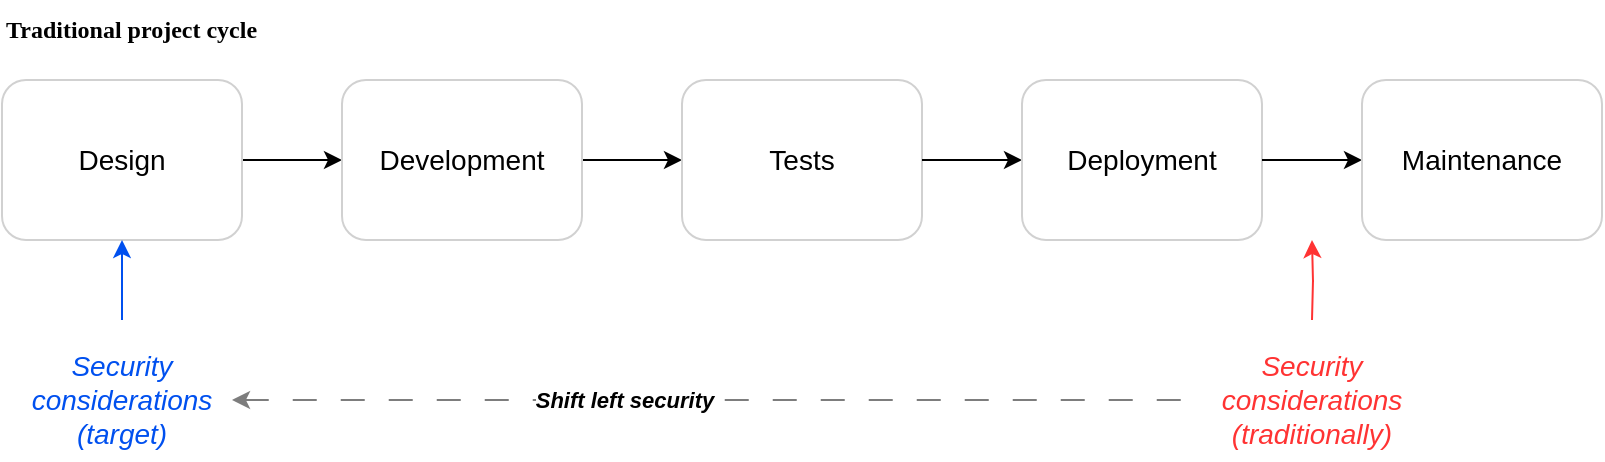 <mxfile version="20.8.10" type="device"><diagram name="Page-1" id="lJ_OvR0kaz3sT_6fS8va"><mxGraphModel dx="1036" dy="654" grid="1" gridSize="10" guides="1" tooltips="1" connect="1" arrows="1" fold="1" page="1" pageScale="1" pageWidth="827" pageHeight="1169" math="0" shadow="0"><root><mxCell id="0"/><mxCell id="1" parent="0"/><mxCell id="N94xR4_ykUDt0nl1vPM8-6" style="edgeStyle=orthogonalEdgeStyle;rounded=0;orthogonalLoop=1;jettySize=auto;html=1;exitX=0;exitY=0.5;exitDx=0;exitDy=0;entryX=1;entryY=0.5;entryDx=0;entryDy=0;startArrow=classic;startFill=1;endArrow=none;endFill=0;" parent="1" source="N94xR4_ykUDt0nl1vPM8-1" target="N94xR4_ykUDt0nl1vPM8-3" edge="1"><mxGeometry relative="1" as="geometry"/></mxCell><mxCell id="N94xR4_ykUDt0nl1vPM8-1" value="&lt;font style=&quot;font-size: 14px;&quot;&gt;Tests&lt;/font&gt;" style="rounded=1;whiteSpace=wrap;html=1;strokeColor=#D1D1D1;" parent="1" vertex="1"><mxGeometry x="500" y="240" width="120" height="80" as="geometry"/></mxCell><mxCell id="N94xR4_ykUDt0nl1vPM8-5" style="edgeStyle=orthogonalEdgeStyle;rounded=0;orthogonalLoop=1;jettySize=auto;html=1;exitX=0;exitY=0.5;exitDx=0;exitDy=0;startArrow=classic;startFill=1;endArrow=none;endFill=0;" parent="1" source="N94xR4_ykUDt0nl1vPM8-3" target="N94xR4_ykUDt0nl1vPM8-4" edge="1"><mxGeometry relative="1" as="geometry"/></mxCell><mxCell id="N94xR4_ykUDt0nl1vPM8-3" value="&lt;font style=&quot;font-size: 14px;&quot;&gt;Development&lt;/font&gt;" style="rounded=1;whiteSpace=wrap;html=1;strokeColor=#D1D1D1;" parent="1" vertex="1"><mxGeometry x="330" y="240" width="120" height="80" as="geometry"/></mxCell><mxCell id="N94xR4_ykUDt0nl1vPM8-4" value="&lt;font style=&quot;font-size: 14px;&quot;&gt;Design&lt;/font&gt;" style="rounded=1;whiteSpace=wrap;html=1;strokeColor=#D1D1D1;" parent="1" vertex="1"><mxGeometry x="160" y="240" width="120" height="80" as="geometry"/></mxCell><mxCell id="wpZN0TIPl9n892BKFNQl-1" style="edgeStyle=orthogonalEdgeStyle;rounded=0;orthogonalLoop=1;jettySize=auto;html=1;exitX=1;exitY=0.5;exitDx=0;exitDy=0;entryX=0;entryY=0.5;entryDx=0;entryDy=0;startArrow=classic;startFill=1;endArrow=none;endFill=0;dashed=1;dashPattern=12 12;strokeColor=#7D7D7D;" parent="1" source="N94xR4_ykUDt0nl1vPM8-12" target="uORLVVqt27Bk8K7Bx9wz-11" edge="1"><mxGeometry relative="1" as="geometry"/></mxCell><mxCell id="wpZN0TIPl9n892BKFNQl-2" value="&lt;p style=&quot;line-height: 140%;&quot;&gt;&lt;i&gt;&lt;b&gt;Shift left security&lt;/b&gt;&lt;/i&gt;&lt;/p&gt;" style="edgeLabel;html=1;align=center;verticalAlign=middle;resizable=0;points=[];" parent="wpZN0TIPl9n892BKFNQl-1" vertex="1" connectable="0"><mxGeometry x="-0.047" y="1" relative="1" as="geometry"><mxPoint x="-31" y="1" as="offset"/></mxGeometry></mxCell><mxCell id="N94xR4_ykUDt0nl1vPM8-12" value="&lt;font color=&quot;#0050ef&quot;&gt;&lt;i&gt;&lt;div&gt;Security considerations&lt;/div&gt;&lt;div&gt;(target)&lt;/div&gt;&lt;/i&gt;&lt;/font&gt;" style="text;html=1;strokeColor=none;fillColor=none;align=center;verticalAlign=middle;whiteSpace=wrap;rounded=0;fontSize=14;" parent="1" vertex="1"><mxGeometry x="165" y="370" width="110" height="60" as="geometry"/></mxCell><mxCell id="uORLVVqt27Bk8K7Bx9wz-1" style="edgeStyle=orthogonalEdgeStyle;rounded=0;orthogonalLoop=1;jettySize=auto;html=1;exitX=0;exitY=0.5;exitDx=0;exitDy=0;entryX=1;entryY=0.5;entryDx=0;entryDy=0;startArrow=classic;startFill=1;endArrow=none;endFill=0;" parent="1" source="uORLVVqt27Bk8K7Bx9wz-2" edge="1"><mxGeometry relative="1" as="geometry"><mxPoint x="620" y="280" as="targetPoint"/></mxGeometry></mxCell><mxCell id="uORLVVqt27Bk8K7Bx9wz-2" value="&lt;font style=&quot;font-size: 14px;&quot;&gt;Deployment&lt;/font&gt;" style="rounded=1;whiteSpace=wrap;html=1;strokeColor=#D1D1D1;" parent="1" vertex="1"><mxGeometry x="670" y="240" width="120" height="80" as="geometry"/></mxCell><mxCell id="uORLVVqt27Bk8K7Bx9wz-7" style="edgeStyle=orthogonalEdgeStyle;rounded=0;orthogonalLoop=1;jettySize=auto;html=1;exitX=0;exitY=0.5;exitDx=0;exitDy=0;entryX=1;entryY=0.5;entryDx=0;entryDy=0;startArrow=classic;startFill=1;endArrow=none;endFill=0;" parent="1" source="uORLVVqt27Bk8K7Bx9wz-8" edge="1"><mxGeometry relative="1" as="geometry"><mxPoint x="790" y="280" as="targetPoint"/></mxGeometry></mxCell><mxCell id="uORLVVqt27Bk8K7Bx9wz-8" value="&lt;font style=&quot;font-size: 14px;&quot;&gt;Maintenance&lt;/font&gt;" style="rounded=1;whiteSpace=wrap;html=1;strokeColor=#D1D1D1;" parent="1" vertex="1"><mxGeometry x="840" y="240" width="120" height="80" as="geometry"/></mxCell><mxCell id="uORLVVqt27Bk8K7Bx9wz-9" value="&lt;font face=&quot;Tahoma&quot;&gt;&lt;b&gt;Traditional project cycle&lt;/b&gt;&lt;/font&gt;" style="text;html=1;strokeColor=none;fillColor=none;align=left;verticalAlign=middle;whiteSpace=wrap;rounded=0;" parent="1" vertex="1"><mxGeometry x="160" y="200" width="400" height="30" as="geometry"/></mxCell><mxCell id="uORLVVqt27Bk8K7Bx9wz-10" style="edgeStyle=orthogonalEdgeStyle;rounded=0;orthogonalLoop=1;jettySize=auto;html=1;exitX=0.5;exitY=1;exitDx=0;exitDy=0;startArrow=classic;startFill=1;endArrow=none;endFill=0;strokeColor=#0050EF;" parent="1" source="N94xR4_ykUDt0nl1vPM8-4" edge="1"><mxGeometry relative="1" as="geometry"><mxPoint x="240" y="370" as="sourcePoint"/><mxPoint x="220" y="360" as="targetPoint"/></mxGeometry></mxCell><mxCell id="uORLVVqt27Bk8K7Bx9wz-11" value="&lt;font color=&quot;#ff3333&quot;&gt;&lt;i&gt;&lt;div&gt;Security considerations&lt;/div&gt;&lt;div&gt;(traditionally)&lt;/div&gt;&lt;/i&gt;&lt;/font&gt;" style="text;html=1;strokeColor=none;fillColor=none;align=center;verticalAlign=middle;whiteSpace=wrap;rounded=0;fontSize=14;" parent="1" vertex="1"><mxGeometry x="750" y="370" width="130" height="60" as="geometry"/></mxCell><mxCell id="uORLVVqt27Bk8K7Bx9wz-12" style="edgeStyle=orthogonalEdgeStyle;rounded=0;orthogonalLoop=1;jettySize=auto;html=1;exitX=0.5;exitY=1;exitDx=0;exitDy=0;startArrow=classic;startFill=1;endArrow=none;endFill=0;strokeColor=#FF3333;fontColor=#FF3333;" parent="1" edge="1"><mxGeometry relative="1" as="geometry"><mxPoint x="815" y="320" as="sourcePoint"/><mxPoint x="815" y="360" as="targetPoint"/></mxGeometry></mxCell></root></mxGraphModel></diagram></mxfile>
